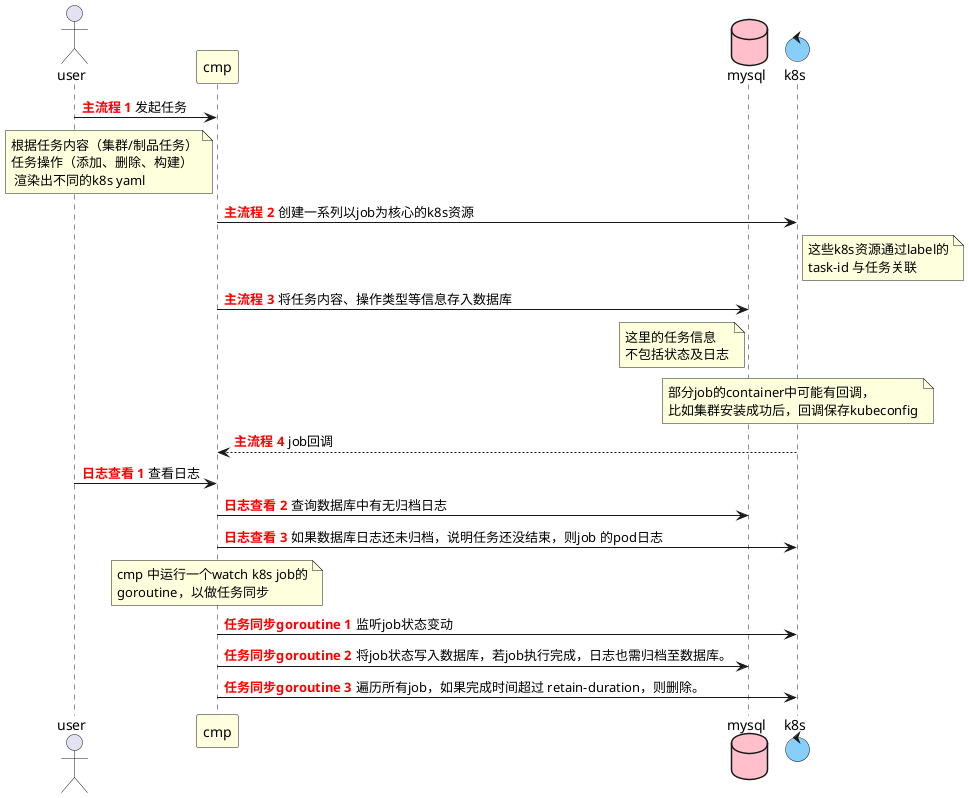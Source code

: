 @startuml task
actor user
participant cmp #LightYellow
database mysql #Pink
control k8s #LightSkyBlue

autonumber 1 1 "<font color=red><b>主流程 "

user -> cmp: 发起任务
note left of cmp: 根据任务内容（集群/制品任务）\n任务操作（添加、删除、构建）\n 渲染出不同的k8s yaml
cmp -> k8s: 创建一系列以job为核心的k8s资源
note right of k8s: 这些k8s资源通过label的\ntask-id 与任务关联
cmp -> mysql: 将任务内容、操作类型等信息存入数据库
note left of mysql: 这里的任务信息\n不包括状态及日志
note over k8s: 部分job的container中可能有回调，\n比如集群安装成功后，回调保存kubeconfig
k8s --> cmp: job回调

autonumber stop

autonumber 1 1 "<font color=red><b>日志查看 "
user -> cmp: 查看日志
cmp -> mysql: 查询数据库中有无归档日志
cmp -> k8s: 如果数据库日志还未归档，说明任务还没结束，则job 的pod日志

autonumber stop

autonumber 1 1 "<font color=red><b>任务同步goroutine "
note over cmp: cmp 中运行一个watch k8s job的\ngoroutine，以做任务同步
cmp -> k8s: 监听job状态变动
cmp -> mysql: 将job状态写入数据库，若job执行完成，日志也需归档至数据库。
cmp -> k8s: 遍历所有job，如果完成时间超过 retain-duration，则删除。